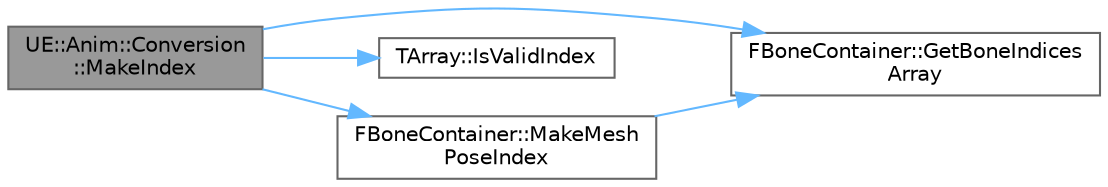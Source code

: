 digraph "UE::Anim::Conversion::MakeIndex"
{
 // INTERACTIVE_SVG=YES
 // LATEX_PDF_SIZE
  bgcolor="transparent";
  edge [fontname=Helvetica,fontsize=10,labelfontname=Helvetica,labelfontsize=10];
  node [fontname=Helvetica,fontsize=10,shape=box,height=0.2,width=0.4];
  rankdir="LR";
  Node1 [id="Node000001",label="UE::Anim::Conversion\l::MakeIndex",height=0.2,width=0.4,color="gray40", fillcolor="grey60", style="filled", fontcolor="black",tooltip=" "];
  Node1 -> Node2 [id="edge1_Node000001_Node000002",color="steelblue1",style="solid",tooltip=" "];
  Node2 [id="Node000002",label="FBoneContainer::GetBoneIndices\lArray",height=0.2,width=0.4,color="grey40", fillcolor="white", style="filled",URL="$d2/d4f/structFBoneContainer.html#a0174ebae37a781ef730593c52b52340a",tooltip="Returns array of the size of compact pose, mapping to mesh pose index returns Required Bone Indices A..."];
  Node1 -> Node3 [id="edge2_Node000001_Node000003",color="steelblue1",style="solid",tooltip=" "];
  Node3 [id="Node000003",label="TArray::IsValidIndex",height=0.2,width=0.4,color="grey40", fillcolor="white", style="filled",URL="$d4/d52/classTArray.html#a1fbfd1130718dadb14f20ddf076739bf",tooltip="Tests if index is valid, i.e."];
  Node1 -> Node4 [id="edge3_Node000001_Node000004",color="steelblue1",style="solid",tooltip=" "];
  Node4 [id="Node000004",label="FBoneContainer::MakeMesh\lPoseIndex",height=0.2,width=0.4,color="grey40", fillcolor="white", style="filled",URL="$d2/d4f/structFBoneContainer.html#adbe2f138f94bc1380945dbcd3a4ff804",tooltip=" "];
  Node4 -> Node2 [id="edge4_Node000004_Node000002",color="steelblue1",style="solid",tooltip=" "];
}
